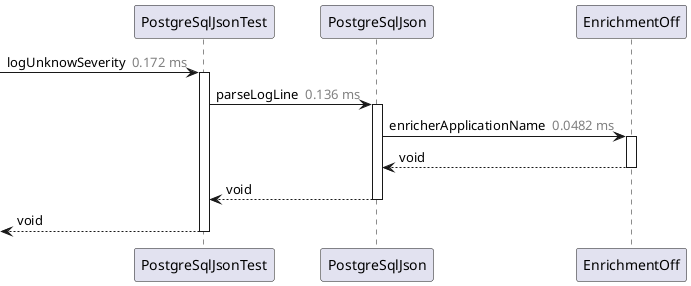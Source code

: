 @startuml

participant PostgreSqlJsonTest as "PostgreSqlJsonTest"
participant PostgreSqlJson as "PostgreSqlJson"
participant EnrichmentOff as "EnrichmentOff"
  [->PostgreSqlJsonTest: logUnknowSeverity <color:gray> 0.172 ms</color>
  activate PostgreSqlJsonTest
    PostgreSqlJsonTest->PostgreSqlJson: parseLogLine <color:gray> 0.136 ms</color>
    activate PostgreSqlJson
      PostgreSqlJson->EnrichmentOff: enricherApplicationName <color:gray> 0.0482 ms</color>
      activate EnrichmentOff
      PostgreSqlJson<--EnrichmentOff: void
      deactivate EnrichmentOff
    PostgreSqlJsonTest<--PostgreSqlJson: void
    deactivate PostgreSqlJson
  [<--PostgreSqlJsonTest: void
  deactivate PostgreSqlJsonTest
@enduml